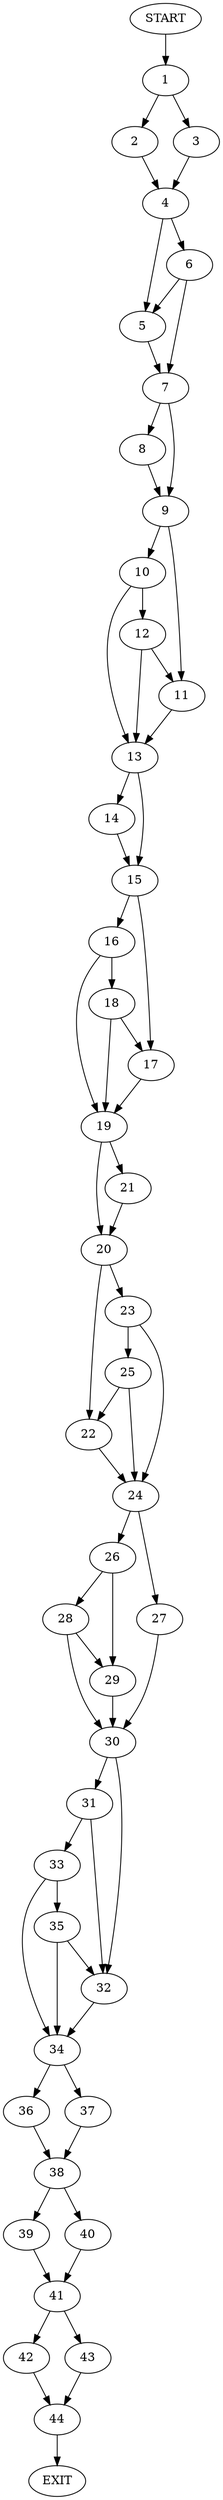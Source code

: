 digraph {
0 [label="START"]
45 [label="EXIT"]
0 -> 1
1 -> 2
1 -> 3
3 -> 4
2 -> 4
4 -> 5
4 -> 6
6 -> 5
6 -> 7
5 -> 7
7 -> 8
7 -> 9
8 -> 9
9 -> 10
9 -> 11
10 -> 12
10 -> 13
11 -> 13
13 -> 14
13 -> 15
12 -> 11
12 -> 13
14 -> 15
15 -> 16
15 -> 17
16 -> 18
16 -> 19
17 -> 19
19 -> 20
19 -> 21
18 -> 17
18 -> 19
20 -> 22
20 -> 23
21 -> 20
22 -> 24
23 -> 25
23 -> 24
25 -> 22
25 -> 24
24 -> 26
24 -> 27
26 -> 28
26 -> 29
27 -> 30
28 -> 30
28 -> 29
29 -> 30
30 -> 31
30 -> 32
31 -> 33
31 -> 32
32 -> 34
33 -> 34
33 -> 35
34 -> 36
34 -> 37
35 -> 34
35 -> 32
36 -> 38
37 -> 38
38 -> 39
38 -> 40
40 -> 41
39 -> 41
41 -> 42
41 -> 43
42 -> 44
43 -> 44
44 -> 45
}
